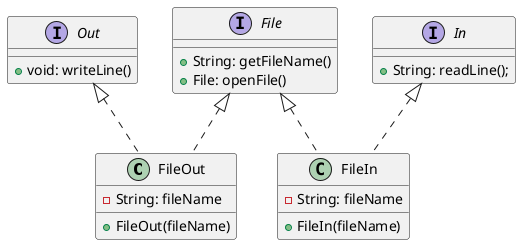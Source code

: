 @startuml
'https://plantuml.com/class-diagram

class FileOut implements Out, File{
    -String: fileName

    +FileOut(fileName)
}

class FileIn implements In, File {
    -String: fileName

    +FileIn(fileName)
}

interface Out {
    +void: writeLine()
}

interface In {
    +String: readLine();
}

interface File {
    +String: getFileName()
    +File: openFile()
}






@enduml